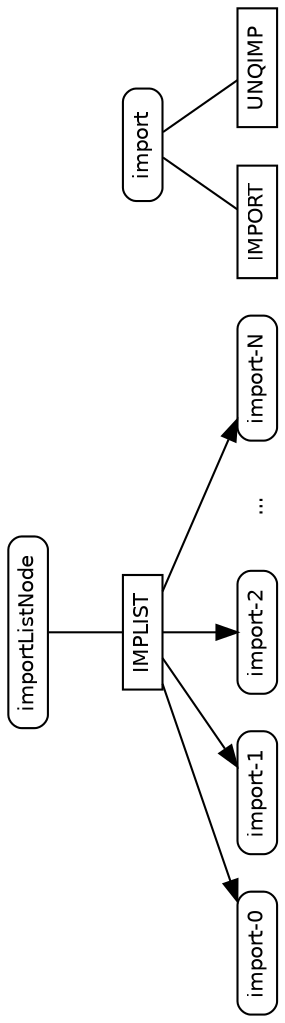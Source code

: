 /* AST node diagram generator script collection for M2C, M2J and M2Sharp.
 *
 * Copyright (c) 2016 The Modula-2 Software Foundation
 *
 * Author & Maintainer: Benjamin Kowarsch <org.m2sf>
 *
 * @synopsis
 *
 * The M2C, M2J and M2Sharp compilers are multi-dialect Modula-2 translators
 * and compilers respectively targeting C99, Java/JVM and C#/CLR, sharing a
 * common abstract syntax tree (AST) specification.
 *
 * The AST node diagram generator script collection consists of Graphviz DOT
 * descriptions for all AST node types of the common AST specification.
 *
 * The Graphviz dot utility is required to generate the diagrams. 
 * It may be obtained from http://www.graphviz.org/download.php.
 *
 * @repository
 *
 * https://github.com/m2sf/m2-ast-node-diagrams
 *
 * @file
 *
 * implist.dot
 *
 * IMPLIST node diagram.
 *
 * Usage: $ dot implist.dot -Tps > implist.ps
 *
 * @license
 *
 * This is free software: you can redistribute and/or modify it under the
 * terms of the GNU Lesser General Public License (LGPL) either version 2.1
 * or at your choice version 3 as published by the Free Software Foundation.
 * However, you may not alter the copyright, author and license information.
 *
 * It is distributed in the hope that it will be useful,  but WITHOUT
 * ANY WARRANTY; without even the implied warranty of MERCHANTABILITY or
 * FITNESS FOR A PARTICULAR PURPOSE.  Read the license for more details.
 *
 * You should have received a copy of the GNU Lesser General Public License.
 * If not, see <https://www.gnu.org/copyleft/lesser.html>.
 *
 * NB: Components in the domain part of email addresses are in reverse order.
 */

/*** IMPLIST Node ***/

digraph IMPLIST {
  graph [orientation=landscape,fontname=helvetica];
  node [fontname=helvetica,fontsize=10,shape=box,height=0.25];
  
  node [style=solid];
  edge [arrowhead=none];
  importListNode -> IMPLIST;
  importListNode [style=rounded];
  
  node [style=invis]; edge [style=invis];
  spacer0 -> dummy0;
  node [style=solid];
  spacer0 -> import;
  edge [style=solid];
  
  import -> { IMPORT UNQIMP };
  import [style=rounded];
  
  node [style=rounded];
  edge [arrowhead=normal];
  IMPLIST -> { imp0 imp1 imp2 };
  edge [style=invis]; node [width=0]; nodesep=0;
  IMPLIST -> ellipsis0;
  edge [style=solid]; node [width=0.75]; nodesep=0.25;
  IMPLIST -> impN;
  imp0 [label="import-0"];
  imp1 [label="import-1"];
  imp2 [label="import-2"];
  ellipsis0 [label="..."];
  ellipsis0 [shape=none];
  impN [label="import-N"];  
}

/* END OF FILE */